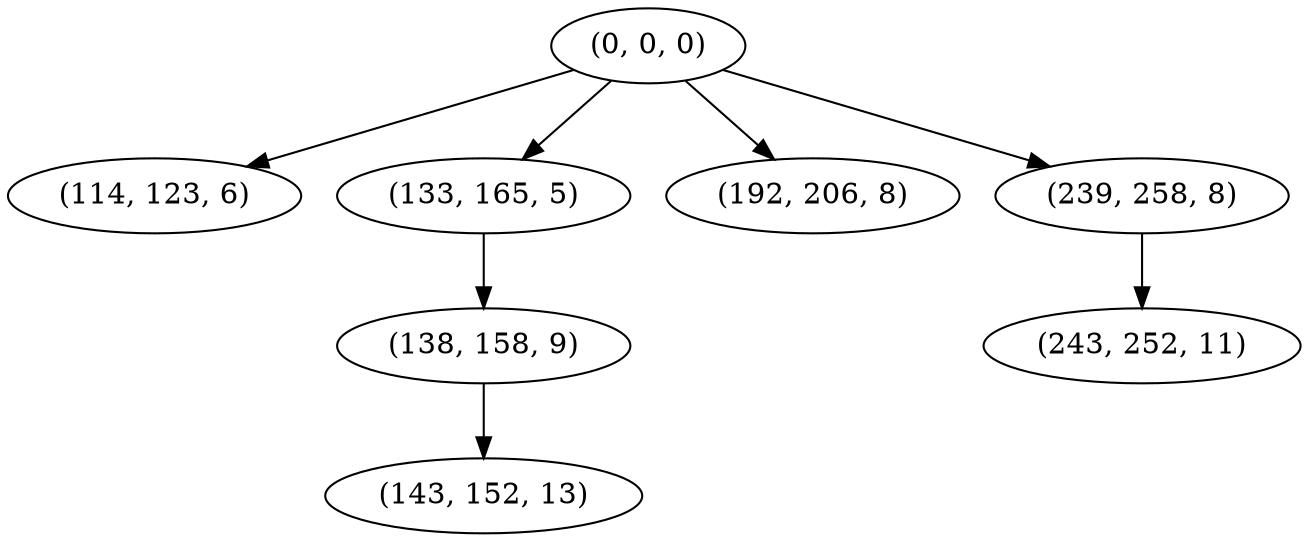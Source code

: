 digraph tree {
    "(0, 0, 0)";
    "(114, 123, 6)";
    "(133, 165, 5)";
    "(138, 158, 9)";
    "(143, 152, 13)";
    "(192, 206, 8)";
    "(239, 258, 8)";
    "(243, 252, 11)";
    "(0, 0, 0)" -> "(114, 123, 6)";
    "(0, 0, 0)" -> "(133, 165, 5)";
    "(0, 0, 0)" -> "(192, 206, 8)";
    "(0, 0, 0)" -> "(239, 258, 8)";
    "(133, 165, 5)" -> "(138, 158, 9)";
    "(138, 158, 9)" -> "(143, 152, 13)";
    "(239, 258, 8)" -> "(243, 252, 11)";
}
